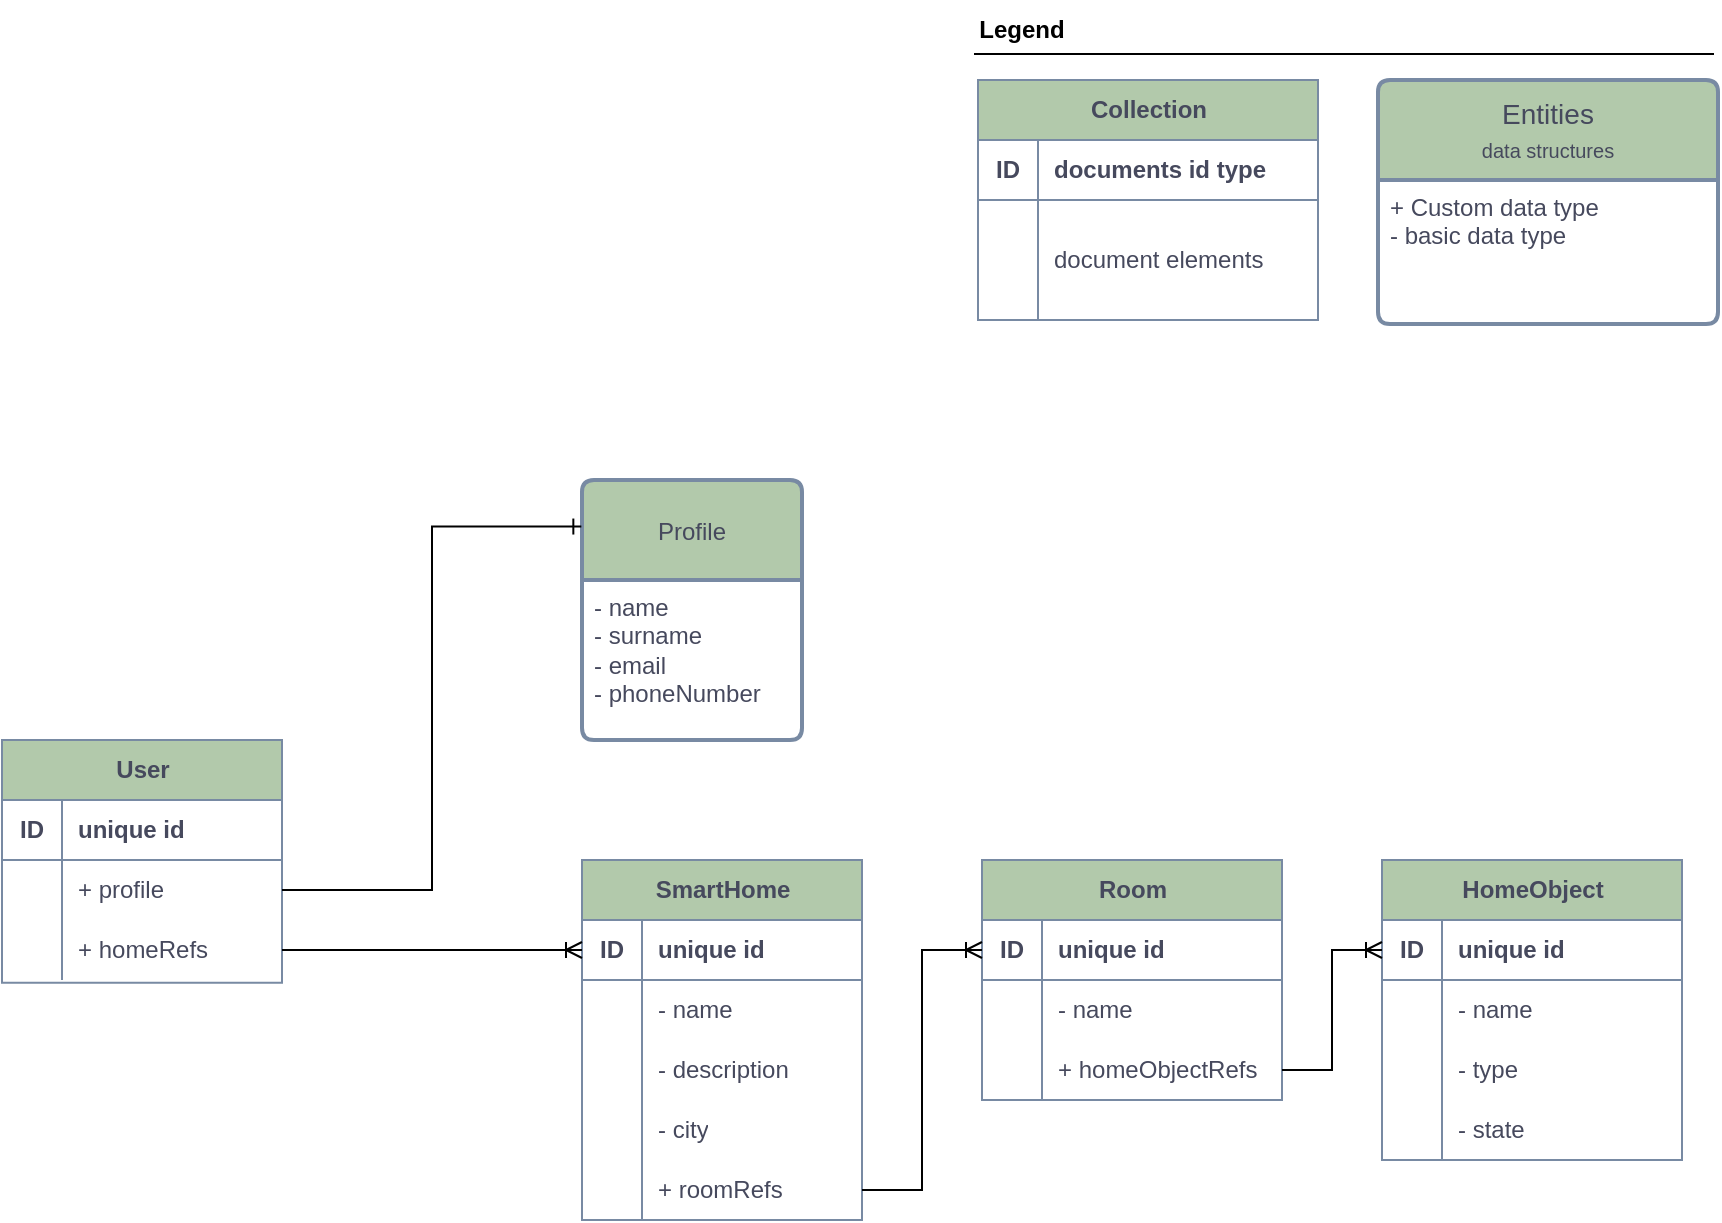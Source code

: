 <mxfile version="24.1.0" type="device">
  <diagram name="Page-1" id="Z_TzAr3nSHGxduuhvRSn">
    <mxGraphModel dx="993" dy="1083" grid="1" gridSize="10" guides="1" tooltips="1" connect="1" arrows="1" fold="1" page="0" pageScale="1" pageWidth="850" pageHeight="1100" math="0" shadow="0">
      <root>
        <mxCell id="0" />
        <mxCell id="1" parent="0" />
        <mxCell id="1yGLQn8M0E5AHU9tDjPZ-1" value="SmartHome" style="shape=table;startSize=30;container=1;collapsible=1;childLayout=tableLayout;fixedRows=1;rowLines=0;fontStyle=1;align=center;resizeLast=1;html=1;labelBackgroundColor=none;fillColor=#B2C9AB;strokeColor=#788AA3;fontColor=#46495D;" parent="1" vertex="1">
          <mxGeometry x="360" y="420" width="140" height="180" as="geometry" />
        </mxCell>
        <mxCell id="1yGLQn8M0E5AHU9tDjPZ-2" value="" style="shape=tableRow;horizontal=0;startSize=0;swimlaneHead=0;swimlaneBody=0;fillColor=none;collapsible=0;dropTarget=0;points=[[0,0.5],[1,0.5]];portConstraint=eastwest;top=0;left=0;right=0;bottom=1;labelBackgroundColor=none;strokeColor=#788AA3;fontColor=#46495D;" parent="1yGLQn8M0E5AHU9tDjPZ-1" vertex="1">
          <mxGeometry y="30" width="140" height="30" as="geometry" />
        </mxCell>
        <mxCell id="1yGLQn8M0E5AHU9tDjPZ-3" value="ID" style="shape=partialRectangle;connectable=0;fillColor=none;top=0;left=0;bottom=0;right=0;fontStyle=1;overflow=hidden;whiteSpace=wrap;html=1;labelBackgroundColor=none;strokeColor=#788AA3;fontColor=#46495D;" parent="1yGLQn8M0E5AHU9tDjPZ-2" vertex="1">
          <mxGeometry width="30" height="30" as="geometry">
            <mxRectangle width="30" height="30" as="alternateBounds" />
          </mxGeometry>
        </mxCell>
        <mxCell id="1yGLQn8M0E5AHU9tDjPZ-4" value="unique id" style="shape=partialRectangle;connectable=0;fillColor=none;top=0;left=0;bottom=0;right=0;align=left;spacingLeft=6;fontStyle=1;overflow=hidden;whiteSpace=wrap;html=1;labelBackgroundColor=none;strokeColor=#788AA3;fontColor=#46495D;" parent="1yGLQn8M0E5AHU9tDjPZ-2" vertex="1">
          <mxGeometry x="30" width="110" height="30" as="geometry">
            <mxRectangle width="110" height="30" as="alternateBounds" />
          </mxGeometry>
        </mxCell>
        <mxCell id="1yGLQn8M0E5AHU9tDjPZ-5" value="" style="shape=tableRow;horizontal=0;startSize=0;swimlaneHead=0;swimlaneBody=0;fillColor=none;collapsible=0;dropTarget=0;points=[[0,0.5],[1,0.5]];portConstraint=eastwest;top=0;left=0;right=0;bottom=0;labelBackgroundColor=none;strokeColor=#788AA3;fontColor=#46495D;" parent="1yGLQn8M0E5AHU9tDjPZ-1" vertex="1">
          <mxGeometry y="60" width="140" height="30" as="geometry" />
        </mxCell>
        <mxCell id="1yGLQn8M0E5AHU9tDjPZ-6" value="" style="shape=partialRectangle;connectable=0;fillColor=none;top=0;left=0;bottom=0;right=0;editable=1;overflow=hidden;whiteSpace=wrap;html=1;labelBackgroundColor=none;strokeColor=#788AA3;fontColor=#46495D;" parent="1yGLQn8M0E5AHU9tDjPZ-5" vertex="1">
          <mxGeometry width="30" height="30" as="geometry">
            <mxRectangle width="30" height="30" as="alternateBounds" />
          </mxGeometry>
        </mxCell>
        <mxCell id="1yGLQn8M0E5AHU9tDjPZ-7" value="- name" style="shape=partialRectangle;connectable=0;top=0;left=0;bottom=0;right=0;align=left;spacingLeft=6;overflow=hidden;whiteSpace=wrap;html=1;labelBackgroundColor=none;fillColor=none;strokeColor=#788AA3;fontColor=#46495D;" parent="1yGLQn8M0E5AHU9tDjPZ-5" vertex="1">
          <mxGeometry x="30" width="110" height="30" as="geometry">
            <mxRectangle width="110" height="30" as="alternateBounds" />
          </mxGeometry>
        </mxCell>
        <mxCell id="1yGLQn8M0E5AHU9tDjPZ-8" value="" style="shape=tableRow;horizontal=0;startSize=0;swimlaneHead=0;swimlaneBody=0;fillColor=none;collapsible=0;dropTarget=0;points=[[0,0.5],[1,0.5]];portConstraint=eastwest;top=0;left=0;right=0;bottom=0;labelBackgroundColor=none;strokeColor=#788AA3;fontColor=#46495D;" parent="1yGLQn8M0E5AHU9tDjPZ-1" vertex="1">
          <mxGeometry y="90" width="140" height="30" as="geometry" />
        </mxCell>
        <mxCell id="1yGLQn8M0E5AHU9tDjPZ-9" value="" style="shape=partialRectangle;connectable=0;fillColor=none;top=0;left=0;bottom=0;right=0;editable=1;overflow=hidden;whiteSpace=wrap;html=1;labelBackgroundColor=none;strokeColor=#788AA3;fontColor=#46495D;" parent="1yGLQn8M0E5AHU9tDjPZ-8" vertex="1">
          <mxGeometry width="30" height="30" as="geometry">
            <mxRectangle width="30" height="30" as="alternateBounds" />
          </mxGeometry>
        </mxCell>
        <mxCell id="1yGLQn8M0E5AHU9tDjPZ-10" value="- description" style="shape=partialRectangle;connectable=0;fillColor=none;top=0;left=0;bottom=0;right=0;align=left;spacingLeft=6;overflow=hidden;whiteSpace=wrap;html=1;labelBackgroundColor=none;strokeColor=#788AA3;fontColor=#46495D;" parent="1yGLQn8M0E5AHU9tDjPZ-8" vertex="1">
          <mxGeometry x="30" width="110" height="30" as="geometry">
            <mxRectangle width="110" height="30" as="alternateBounds" />
          </mxGeometry>
        </mxCell>
        <mxCell id="1yGLQn8M0E5AHU9tDjPZ-11" style="shape=tableRow;horizontal=0;startSize=0;swimlaneHead=0;swimlaneBody=0;fillColor=none;collapsible=0;dropTarget=0;points=[[0,0.5],[1,0.5]];portConstraint=eastwest;top=0;left=0;right=0;bottom=0;labelBackgroundColor=none;strokeColor=#788AA3;fontColor=#46495D;" parent="1yGLQn8M0E5AHU9tDjPZ-1" vertex="1">
          <mxGeometry y="120" width="140" height="30" as="geometry" />
        </mxCell>
        <mxCell id="1yGLQn8M0E5AHU9tDjPZ-12" style="shape=partialRectangle;connectable=0;fillColor=none;top=0;left=0;bottom=0;right=0;editable=1;overflow=hidden;whiteSpace=wrap;html=1;labelBackgroundColor=none;strokeColor=#788AA3;fontColor=#46495D;" parent="1yGLQn8M0E5AHU9tDjPZ-11" vertex="1">
          <mxGeometry width="30" height="30" as="geometry">
            <mxRectangle width="30" height="30" as="alternateBounds" />
          </mxGeometry>
        </mxCell>
        <mxCell id="1yGLQn8M0E5AHU9tDjPZ-13" value="- city" style="shape=partialRectangle;connectable=0;fillColor=none;top=0;left=0;bottom=0;right=0;align=left;spacingLeft=6;overflow=hidden;whiteSpace=wrap;html=1;labelBackgroundColor=none;strokeColor=#788AA3;fontColor=#46495D;" parent="1yGLQn8M0E5AHU9tDjPZ-11" vertex="1">
          <mxGeometry x="30" width="110" height="30" as="geometry">
            <mxRectangle width="110" height="30" as="alternateBounds" />
          </mxGeometry>
        </mxCell>
        <mxCell id="1yGLQn8M0E5AHU9tDjPZ-80" style="shape=tableRow;horizontal=0;startSize=0;swimlaneHead=0;swimlaneBody=0;fillColor=none;collapsible=0;dropTarget=0;points=[[0,0.5],[1,0.5]];portConstraint=eastwest;top=0;left=0;right=0;bottom=0;labelBackgroundColor=none;strokeColor=#788AA3;fontColor=#46495D;" parent="1yGLQn8M0E5AHU9tDjPZ-1" vertex="1">
          <mxGeometry y="150" width="140" height="30" as="geometry" />
        </mxCell>
        <mxCell id="1yGLQn8M0E5AHU9tDjPZ-81" style="shape=partialRectangle;connectable=0;fillColor=none;top=0;left=0;bottom=0;right=0;editable=1;overflow=hidden;whiteSpace=wrap;html=1;labelBackgroundColor=none;strokeColor=#788AA3;fontColor=#46495D;" parent="1yGLQn8M0E5AHU9tDjPZ-80" vertex="1">
          <mxGeometry width="30" height="30" as="geometry">
            <mxRectangle width="30" height="30" as="alternateBounds" />
          </mxGeometry>
        </mxCell>
        <mxCell id="1yGLQn8M0E5AHU9tDjPZ-82" value="+ roomRefs" style="shape=partialRectangle;connectable=0;fillColor=none;top=0;left=0;bottom=0;right=0;align=left;spacingLeft=6;overflow=hidden;whiteSpace=wrap;html=1;labelBackgroundColor=none;strokeColor=#788AA3;fontColor=#46495D;" parent="1yGLQn8M0E5AHU9tDjPZ-80" vertex="1">
          <mxGeometry x="30" width="110" height="30" as="geometry">
            <mxRectangle width="110" height="30" as="alternateBounds" />
          </mxGeometry>
        </mxCell>
        <mxCell id="1yGLQn8M0E5AHU9tDjPZ-29" value="User" style="shape=table;startSize=30;container=1;collapsible=1;childLayout=tableLayout;fixedRows=1;rowLines=0;fontStyle=1;align=center;resizeLast=1;html=1;labelBackgroundColor=none;fillColor=#B2C9AB;strokeColor=#788AA3;fontColor=#46495D;" parent="1" vertex="1">
          <mxGeometry x="70" y="360" width="140" height="121.405" as="geometry" />
        </mxCell>
        <mxCell id="1yGLQn8M0E5AHU9tDjPZ-30" value="" style="shape=tableRow;horizontal=0;startSize=0;swimlaneHead=0;swimlaneBody=0;fillColor=none;collapsible=0;dropTarget=0;points=[[0,0.5],[1,0.5]];portConstraint=eastwest;top=0;left=0;right=0;bottom=1;labelBackgroundColor=none;strokeColor=#788AA3;fontColor=#46495D;" parent="1yGLQn8M0E5AHU9tDjPZ-29" vertex="1">
          <mxGeometry y="30" width="140" height="30" as="geometry" />
        </mxCell>
        <mxCell id="1yGLQn8M0E5AHU9tDjPZ-31" value="ID" style="shape=partialRectangle;connectable=0;fillColor=none;top=0;left=0;bottom=0;right=0;fontStyle=1;overflow=hidden;whiteSpace=wrap;html=1;labelBackgroundColor=none;strokeColor=#788AA3;fontColor=#46495D;" parent="1yGLQn8M0E5AHU9tDjPZ-30" vertex="1">
          <mxGeometry width="30" height="30" as="geometry">
            <mxRectangle width="30" height="30" as="alternateBounds" />
          </mxGeometry>
        </mxCell>
        <mxCell id="1yGLQn8M0E5AHU9tDjPZ-32" value="unique id" style="shape=partialRectangle;connectable=0;fillColor=none;top=0;left=0;bottom=0;right=0;align=left;spacingLeft=6;fontStyle=1;overflow=hidden;whiteSpace=wrap;html=1;labelBackgroundColor=none;strokeColor=#788AA3;fontColor=#46495D;" parent="1yGLQn8M0E5AHU9tDjPZ-30" vertex="1">
          <mxGeometry x="30" width="110" height="30" as="geometry">
            <mxRectangle width="110" height="30" as="alternateBounds" />
          </mxGeometry>
        </mxCell>
        <mxCell id="1yGLQn8M0E5AHU9tDjPZ-33" value="" style="shape=tableRow;horizontal=0;startSize=0;swimlaneHead=0;swimlaneBody=0;fillColor=none;collapsible=0;dropTarget=0;points=[[0,0.5],[1,0.5]];portConstraint=eastwest;top=0;left=0;right=0;bottom=0;labelBackgroundColor=none;strokeColor=#788AA3;fontColor=#46495D;" parent="1yGLQn8M0E5AHU9tDjPZ-29" vertex="1">
          <mxGeometry y="60" width="140" height="30" as="geometry" />
        </mxCell>
        <mxCell id="1yGLQn8M0E5AHU9tDjPZ-34" value="" style="shape=partialRectangle;connectable=0;fillColor=none;top=0;left=0;bottom=0;right=0;editable=1;overflow=hidden;whiteSpace=wrap;html=1;labelBackgroundColor=none;strokeColor=#788AA3;fontColor=#46495D;" parent="1yGLQn8M0E5AHU9tDjPZ-33" vertex="1">
          <mxGeometry width="30" height="30" as="geometry">
            <mxRectangle width="30" height="30" as="alternateBounds" />
          </mxGeometry>
        </mxCell>
        <mxCell id="1yGLQn8M0E5AHU9tDjPZ-35" value="+ profile" style="shape=partialRectangle;connectable=0;top=0;left=0;bottom=0;right=0;align=left;spacingLeft=6;overflow=hidden;whiteSpace=wrap;html=1;labelBackgroundColor=none;fillColor=none;strokeColor=#788AA3;fontColor=#46495D;" parent="1yGLQn8M0E5AHU9tDjPZ-33" vertex="1">
          <mxGeometry x="30" width="110" height="30" as="geometry">
            <mxRectangle width="110" height="30" as="alternateBounds" />
          </mxGeometry>
        </mxCell>
        <mxCell id="1yGLQn8M0E5AHU9tDjPZ-42" style="shape=tableRow;horizontal=0;startSize=0;swimlaneHead=0;swimlaneBody=0;fillColor=none;collapsible=0;dropTarget=0;points=[[0,0.5],[1,0.5]];portConstraint=eastwest;top=0;left=0;right=0;bottom=0;labelBackgroundColor=none;strokeColor=#788AA3;fontColor=#46495D;" parent="1yGLQn8M0E5AHU9tDjPZ-29" vertex="1">
          <mxGeometry y="90" width="140" height="30" as="geometry" />
        </mxCell>
        <mxCell id="1yGLQn8M0E5AHU9tDjPZ-43" style="shape=partialRectangle;connectable=0;fillColor=none;top=0;left=0;bottom=0;right=0;editable=1;overflow=hidden;whiteSpace=wrap;html=1;labelBackgroundColor=none;strokeColor=#788AA3;fontColor=#46495D;" parent="1yGLQn8M0E5AHU9tDjPZ-42" vertex="1">
          <mxGeometry width="30" height="30" as="geometry">
            <mxRectangle width="30" height="30" as="alternateBounds" />
          </mxGeometry>
        </mxCell>
        <mxCell id="1yGLQn8M0E5AHU9tDjPZ-44" value="+ homeRefs" style="shape=partialRectangle;connectable=0;fillColor=none;top=0;left=0;bottom=0;right=0;align=left;spacingLeft=6;overflow=hidden;whiteSpace=wrap;html=1;labelBackgroundColor=none;strokeColor=#788AA3;fontColor=#46495D;" parent="1yGLQn8M0E5AHU9tDjPZ-42" vertex="1">
          <mxGeometry x="30" width="110" height="30" as="geometry">
            <mxRectangle width="110" height="30" as="alternateBounds" />
          </mxGeometry>
        </mxCell>
        <mxCell id="1yGLQn8M0E5AHU9tDjPZ-57" style="edgeStyle=orthogonalEdgeStyle;rounded=0;orthogonalLoop=1;jettySize=auto;html=1;exitX=1;exitY=0.5;exitDx=0;exitDy=0;entryX=0;entryY=0.5;entryDx=0;entryDy=0;endArrow=ERoneToMany;endFill=0;" parent="1" source="1yGLQn8M0E5AHU9tDjPZ-42" target="1yGLQn8M0E5AHU9tDjPZ-2" edge="1">
          <mxGeometry relative="1" as="geometry" />
        </mxCell>
        <mxCell id="1yGLQn8M0E5AHU9tDjPZ-58" value="&lt;font style=&quot;font-size: 12px;&quot;&gt;Profile&lt;/font&gt;" style="swimlane;childLayout=stackLayout;horizontal=1;startSize=50;horizontalStack=0;rounded=1;fontSize=14;fontStyle=0;strokeWidth=2;resizeParent=0;resizeLast=1;shadow=0;dashed=0;align=center;arcSize=4;whiteSpace=wrap;html=1;labelBackgroundColor=none;fillColor=#B2C9AB;strokeColor=#788AA3;fontColor=#46495D;" parent="1" vertex="1">
          <mxGeometry x="360" y="230" width="110" height="130" as="geometry">
            <mxRectangle x="1070" y="190" width="200" height="50" as="alternateBounds" />
          </mxGeometry>
        </mxCell>
        <mxCell id="1yGLQn8M0E5AHU9tDjPZ-59" value="- name&lt;br&gt;- surname&lt;br&gt;- email&lt;br&gt;- phoneNumber" style="align=left;strokeColor=none;fillColor=none;spacingLeft=4;fontSize=12;verticalAlign=top;resizable=0;rotatable=0;part=1;html=1;labelBackgroundColor=none;fontColor=#46495D;" parent="1yGLQn8M0E5AHU9tDjPZ-58" vertex="1">
          <mxGeometry y="50" width="110" height="80" as="geometry" />
        </mxCell>
        <mxCell id="1yGLQn8M0E5AHU9tDjPZ-62" style="edgeStyle=orthogonalEdgeStyle;rounded=0;orthogonalLoop=1;jettySize=auto;html=1;exitX=1;exitY=0.5;exitDx=0;exitDy=0;entryX=-0.003;entryY=0.179;entryDx=0;entryDy=0;entryPerimeter=0;endArrow=ERone;endFill=0;" parent="1" source="1yGLQn8M0E5AHU9tDjPZ-33" target="1yGLQn8M0E5AHU9tDjPZ-58" edge="1">
          <mxGeometry relative="1" as="geometry" />
        </mxCell>
        <mxCell id="1yGLQn8M0E5AHU9tDjPZ-83" value="Room" style="shape=table;startSize=30;container=1;collapsible=1;childLayout=tableLayout;fixedRows=1;rowLines=0;fontStyle=1;align=center;resizeLast=1;html=1;labelBackgroundColor=none;fillColor=#B2C9AB;strokeColor=#788AA3;fontColor=#46495D;" parent="1" vertex="1">
          <mxGeometry x="560" y="420" width="150" height="120" as="geometry" />
        </mxCell>
        <mxCell id="1yGLQn8M0E5AHU9tDjPZ-84" value="" style="shape=tableRow;horizontal=0;startSize=0;swimlaneHead=0;swimlaneBody=0;fillColor=none;collapsible=0;dropTarget=0;points=[[0,0.5],[1,0.5]];portConstraint=eastwest;top=0;left=0;right=0;bottom=1;labelBackgroundColor=none;strokeColor=#788AA3;fontColor=#46495D;" parent="1yGLQn8M0E5AHU9tDjPZ-83" vertex="1">
          <mxGeometry y="30" width="150" height="30" as="geometry" />
        </mxCell>
        <mxCell id="1yGLQn8M0E5AHU9tDjPZ-85" value="ID" style="shape=partialRectangle;connectable=0;fillColor=none;top=0;left=0;bottom=0;right=0;fontStyle=1;overflow=hidden;whiteSpace=wrap;html=1;labelBackgroundColor=none;strokeColor=#788AA3;fontColor=#46495D;" parent="1yGLQn8M0E5AHU9tDjPZ-84" vertex="1">
          <mxGeometry width="30" height="30" as="geometry">
            <mxRectangle width="30" height="30" as="alternateBounds" />
          </mxGeometry>
        </mxCell>
        <mxCell id="1yGLQn8M0E5AHU9tDjPZ-86" value="unique id" style="shape=partialRectangle;connectable=0;fillColor=none;top=0;left=0;bottom=0;right=0;align=left;spacingLeft=6;fontStyle=1;overflow=hidden;whiteSpace=wrap;html=1;labelBackgroundColor=none;strokeColor=#788AA3;fontColor=#46495D;" parent="1yGLQn8M0E5AHU9tDjPZ-84" vertex="1">
          <mxGeometry x="30" width="120" height="30" as="geometry">
            <mxRectangle width="120" height="30" as="alternateBounds" />
          </mxGeometry>
        </mxCell>
        <mxCell id="1yGLQn8M0E5AHU9tDjPZ-87" value="" style="shape=tableRow;horizontal=0;startSize=0;swimlaneHead=0;swimlaneBody=0;fillColor=none;collapsible=0;dropTarget=0;points=[[0,0.5],[1,0.5]];portConstraint=eastwest;top=0;left=0;right=0;bottom=0;labelBackgroundColor=none;strokeColor=#788AA3;fontColor=#46495D;" parent="1yGLQn8M0E5AHU9tDjPZ-83" vertex="1">
          <mxGeometry y="60" width="150" height="30" as="geometry" />
        </mxCell>
        <mxCell id="1yGLQn8M0E5AHU9tDjPZ-88" value="" style="shape=partialRectangle;connectable=0;fillColor=none;top=0;left=0;bottom=0;right=0;editable=1;overflow=hidden;whiteSpace=wrap;html=1;labelBackgroundColor=none;strokeColor=#788AA3;fontColor=#46495D;" parent="1yGLQn8M0E5AHU9tDjPZ-87" vertex="1">
          <mxGeometry width="30" height="30" as="geometry">
            <mxRectangle width="30" height="30" as="alternateBounds" />
          </mxGeometry>
        </mxCell>
        <mxCell id="1yGLQn8M0E5AHU9tDjPZ-89" value="- name" style="shape=partialRectangle;connectable=0;top=0;left=0;bottom=0;right=0;align=left;spacingLeft=6;overflow=hidden;whiteSpace=wrap;html=1;labelBackgroundColor=none;fillColor=none;strokeColor=#788AA3;fontColor=#46495D;" parent="1yGLQn8M0E5AHU9tDjPZ-87" vertex="1">
          <mxGeometry x="30" width="120" height="30" as="geometry">
            <mxRectangle width="120" height="30" as="alternateBounds" />
          </mxGeometry>
        </mxCell>
        <mxCell id="1yGLQn8M0E5AHU9tDjPZ-90" value="" style="shape=tableRow;horizontal=0;startSize=0;swimlaneHead=0;swimlaneBody=0;fillColor=none;collapsible=0;dropTarget=0;points=[[0,0.5],[1,0.5]];portConstraint=eastwest;top=0;left=0;right=0;bottom=0;labelBackgroundColor=none;strokeColor=#788AA3;fontColor=#46495D;" parent="1yGLQn8M0E5AHU9tDjPZ-83" vertex="1">
          <mxGeometry y="90" width="150" height="30" as="geometry" />
        </mxCell>
        <mxCell id="1yGLQn8M0E5AHU9tDjPZ-91" value="" style="shape=partialRectangle;connectable=0;fillColor=none;top=0;left=0;bottom=0;right=0;editable=1;overflow=hidden;whiteSpace=wrap;html=1;labelBackgroundColor=none;strokeColor=#788AA3;fontColor=#46495D;" parent="1yGLQn8M0E5AHU9tDjPZ-90" vertex="1">
          <mxGeometry width="30" height="30" as="geometry">
            <mxRectangle width="30" height="30" as="alternateBounds" />
          </mxGeometry>
        </mxCell>
        <mxCell id="1yGLQn8M0E5AHU9tDjPZ-92" value="+ homeObjectRefs" style="shape=partialRectangle;connectable=0;fillColor=none;top=0;left=0;bottom=0;right=0;align=left;spacingLeft=6;overflow=hidden;whiteSpace=wrap;html=1;labelBackgroundColor=none;strokeColor=#788AA3;fontColor=#46495D;" parent="1yGLQn8M0E5AHU9tDjPZ-90" vertex="1">
          <mxGeometry x="30" width="120" height="30" as="geometry">
            <mxRectangle width="120" height="30" as="alternateBounds" />
          </mxGeometry>
        </mxCell>
        <mxCell id="1yGLQn8M0E5AHU9tDjPZ-99" value="HomeObject" style="shape=table;startSize=30;container=1;collapsible=1;childLayout=tableLayout;fixedRows=1;rowLines=0;fontStyle=1;align=center;resizeLast=1;html=1;labelBackgroundColor=none;fillColor=#B2C9AB;strokeColor=#788AA3;fontColor=#46495D;" parent="1" vertex="1">
          <mxGeometry x="760" y="420" width="150" height="150" as="geometry" />
        </mxCell>
        <mxCell id="1yGLQn8M0E5AHU9tDjPZ-100" value="" style="shape=tableRow;horizontal=0;startSize=0;swimlaneHead=0;swimlaneBody=0;fillColor=none;collapsible=0;dropTarget=0;points=[[0,0.5],[1,0.5]];portConstraint=eastwest;top=0;left=0;right=0;bottom=1;labelBackgroundColor=none;strokeColor=#788AA3;fontColor=#46495D;" parent="1yGLQn8M0E5AHU9tDjPZ-99" vertex="1">
          <mxGeometry y="30" width="150" height="30" as="geometry" />
        </mxCell>
        <mxCell id="1yGLQn8M0E5AHU9tDjPZ-101" value="ID" style="shape=partialRectangle;connectable=0;fillColor=none;top=0;left=0;bottom=0;right=0;fontStyle=1;overflow=hidden;whiteSpace=wrap;html=1;labelBackgroundColor=none;strokeColor=#788AA3;fontColor=#46495D;" parent="1yGLQn8M0E5AHU9tDjPZ-100" vertex="1">
          <mxGeometry width="30" height="30" as="geometry">
            <mxRectangle width="30" height="30" as="alternateBounds" />
          </mxGeometry>
        </mxCell>
        <mxCell id="1yGLQn8M0E5AHU9tDjPZ-102" value="unique id" style="shape=partialRectangle;connectable=0;fillColor=none;top=0;left=0;bottom=0;right=0;align=left;spacingLeft=6;fontStyle=1;overflow=hidden;whiteSpace=wrap;html=1;labelBackgroundColor=none;strokeColor=#788AA3;fontColor=#46495D;" parent="1yGLQn8M0E5AHU9tDjPZ-100" vertex="1">
          <mxGeometry x="30" width="120" height="30" as="geometry">
            <mxRectangle width="120" height="30" as="alternateBounds" />
          </mxGeometry>
        </mxCell>
        <mxCell id="1yGLQn8M0E5AHU9tDjPZ-103" value="" style="shape=tableRow;horizontal=0;startSize=0;swimlaneHead=0;swimlaneBody=0;fillColor=none;collapsible=0;dropTarget=0;points=[[0,0.5],[1,0.5]];portConstraint=eastwest;top=0;left=0;right=0;bottom=0;labelBackgroundColor=none;strokeColor=#788AA3;fontColor=#46495D;" parent="1yGLQn8M0E5AHU9tDjPZ-99" vertex="1">
          <mxGeometry y="60" width="150" height="30" as="geometry" />
        </mxCell>
        <mxCell id="1yGLQn8M0E5AHU9tDjPZ-104" value="" style="shape=partialRectangle;connectable=0;fillColor=none;top=0;left=0;bottom=0;right=0;editable=1;overflow=hidden;whiteSpace=wrap;html=1;labelBackgroundColor=none;strokeColor=#788AA3;fontColor=#46495D;" parent="1yGLQn8M0E5AHU9tDjPZ-103" vertex="1">
          <mxGeometry width="30" height="30" as="geometry">
            <mxRectangle width="30" height="30" as="alternateBounds" />
          </mxGeometry>
        </mxCell>
        <mxCell id="1yGLQn8M0E5AHU9tDjPZ-105" value="- name" style="shape=partialRectangle;connectable=0;top=0;left=0;bottom=0;right=0;align=left;spacingLeft=6;overflow=hidden;whiteSpace=wrap;html=1;labelBackgroundColor=none;fillColor=none;strokeColor=#788AA3;fontColor=#46495D;" parent="1yGLQn8M0E5AHU9tDjPZ-103" vertex="1">
          <mxGeometry x="30" width="120" height="30" as="geometry">
            <mxRectangle width="120" height="30" as="alternateBounds" />
          </mxGeometry>
        </mxCell>
        <mxCell id="1yGLQn8M0E5AHU9tDjPZ-106" value="" style="shape=tableRow;horizontal=0;startSize=0;swimlaneHead=0;swimlaneBody=0;fillColor=none;collapsible=0;dropTarget=0;points=[[0,0.5],[1,0.5]];portConstraint=eastwest;top=0;left=0;right=0;bottom=0;labelBackgroundColor=none;strokeColor=#788AA3;fontColor=#46495D;" parent="1yGLQn8M0E5AHU9tDjPZ-99" vertex="1">
          <mxGeometry y="90" width="150" height="30" as="geometry" />
        </mxCell>
        <mxCell id="1yGLQn8M0E5AHU9tDjPZ-107" value="" style="shape=partialRectangle;connectable=0;fillColor=none;top=0;left=0;bottom=0;right=0;editable=1;overflow=hidden;whiteSpace=wrap;html=1;labelBackgroundColor=none;strokeColor=#788AA3;fontColor=#46495D;" parent="1yGLQn8M0E5AHU9tDjPZ-106" vertex="1">
          <mxGeometry width="30" height="30" as="geometry">
            <mxRectangle width="30" height="30" as="alternateBounds" />
          </mxGeometry>
        </mxCell>
        <mxCell id="1yGLQn8M0E5AHU9tDjPZ-108" value="- type" style="shape=partialRectangle;connectable=0;fillColor=none;top=0;left=0;bottom=0;right=0;align=left;spacingLeft=6;overflow=hidden;whiteSpace=wrap;html=1;labelBackgroundColor=none;strokeColor=#788AA3;fontColor=#46495D;" parent="1yGLQn8M0E5AHU9tDjPZ-106" vertex="1">
          <mxGeometry x="30" width="120" height="30" as="geometry">
            <mxRectangle width="120" height="30" as="alternateBounds" />
          </mxGeometry>
        </mxCell>
        <mxCell id="1yGLQn8M0E5AHU9tDjPZ-109" value="" style="shape=tableRow;horizontal=0;startSize=0;swimlaneHead=0;swimlaneBody=0;fillColor=none;collapsible=0;dropTarget=0;points=[[0,0.5],[1,0.5]];portConstraint=eastwest;top=0;left=0;right=0;bottom=0;labelBackgroundColor=none;strokeColor=#788AA3;fontColor=#46495D;" parent="1yGLQn8M0E5AHU9tDjPZ-99" vertex="1">
          <mxGeometry y="120" width="150" height="30" as="geometry" />
        </mxCell>
        <mxCell id="1yGLQn8M0E5AHU9tDjPZ-110" value="" style="shape=partialRectangle;connectable=0;fillColor=none;top=0;left=0;bottom=0;right=0;editable=1;overflow=hidden;whiteSpace=wrap;html=1;labelBackgroundColor=none;strokeColor=#788AA3;fontColor=#46495D;" parent="1yGLQn8M0E5AHU9tDjPZ-109" vertex="1">
          <mxGeometry width="30" height="30" as="geometry">
            <mxRectangle width="30" height="30" as="alternateBounds" />
          </mxGeometry>
        </mxCell>
        <mxCell id="1yGLQn8M0E5AHU9tDjPZ-111" value="- state" style="shape=partialRectangle;connectable=0;fillColor=none;top=0;left=0;bottom=0;right=0;align=left;spacingLeft=6;overflow=hidden;whiteSpace=wrap;html=1;labelBackgroundColor=none;strokeColor=#788AA3;fontColor=#46495D;" parent="1yGLQn8M0E5AHU9tDjPZ-109" vertex="1">
          <mxGeometry x="30" width="120" height="30" as="geometry">
            <mxRectangle width="120" height="30" as="alternateBounds" />
          </mxGeometry>
        </mxCell>
        <mxCell id="1yGLQn8M0E5AHU9tDjPZ-112" style="edgeStyle=orthogonalEdgeStyle;rounded=0;orthogonalLoop=1;jettySize=auto;html=1;exitX=1;exitY=0.5;exitDx=0;exitDy=0;entryX=0;entryY=0.5;entryDx=0;entryDy=0;endArrow=ERoneToMany;endFill=0;" parent="1" source="1yGLQn8M0E5AHU9tDjPZ-80" target="1yGLQn8M0E5AHU9tDjPZ-84" edge="1">
          <mxGeometry relative="1" as="geometry" />
        </mxCell>
        <mxCell id="1yGLQn8M0E5AHU9tDjPZ-113" style="edgeStyle=orthogonalEdgeStyle;rounded=0;orthogonalLoop=1;jettySize=auto;html=1;exitX=1;exitY=0.5;exitDx=0;exitDy=0;entryX=0;entryY=0.5;entryDx=0;entryDy=0;endArrow=ERoneToMany;endFill=0;" parent="1" source="1yGLQn8M0E5AHU9tDjPZ-90" target="1yGLQn8M0E5AHU9tDjPZ-100" edge="1">
          <mxGeometry relative="1" as="geometry" />
        </mxCell>
        <mxCell id="1yGLQn8M0E5AHU9tDjPZ-114" value="Collection" style="shape=table;startSize=30;container=1;collapsible=1;childLayout=tableLayout;fixedRows=1;rowLines=0;fontStyle=1;align=center;resizeLast=1;html=1;labelBackgroundColor=none;fillColor=#B2C9AB;strokeColor=#788AA3;fontColor=#46495D;" parent="1" vertex="1">
          <mxGeometry x="558" y="30" width="170" height="120" as="geometry" />
        </mxCell>
        <mxCell id="1yGLQn8M0E5AHU9tDjPZ-115" value="" style="shape=tableRow;horizontal=0;startSize=0;swimlaneHead=0;swimlaneBody=0;fillColor=none;collapsible=0;dropTarget=0;points=[[0,0.5],[1,0.5]];portConstraint=eastwest;top=0;left=0;right=0;bottom=1;labelBackgroundColor=none;strokeColor=#788AA3;fontColor=#46495D;" parent="1yGLQn8M0E5AHU9tDjPZ-114" vertex="1">
          <mxGeometry y="30" width="170" height="30" as="geometry" />
        </mxCell>
        <mxCell id="1yGLQn8M0E5AHU9tDjPZ-116" value="ID" style="shape=partialRectangle;connectable=0;fillColor=none;top=0;left=0;bottom=0;right=0;fontStyle=1;overflow=hidden;whiteSpace=wrap;html=1;labelBackgroundColor=none;strokeColor=#788AA3;fontColor=#46495D;" parent="1yGLQn8M0E5AHU9tDjPZ-115" vertex="1">
          <mxGeometry width="30" height="30" as="geometry">
            <mxRectangle width="30" height="30" as="alternateBounds" />
          </mxGeometry>
        </mxCell>
        <mxCell id="1yGLQn8M0E5AHU9tDjPZ-117" value="documents id type" style="shape=partialRectangle;connectable=0;fillColor=none;top=0;left=0;bottom=0;right=0;align=left;spacingLeft=6;fontStyle=1;overflow=hidden;whiteSpace=wrap;html=1;labelBackgroundColor=none;strokeColor=#788AA3;fontColor=#46495D;" parent="1yGLQn8M0E5AHU9tDjPZ-115" vertex="1">
          <mxGeometry x="30" width="140" height="30" as="geometry">
            <mxRectangle width="140" height="30" as="alternateBounds" />
          </mxGeometry>
        </mxCell>
        <mxCell id="1yGLQn8M0E5AHU9tDjPZ-121" value="" style="shape=tableRow;horizontal=0;startSize=0;swimlaneHead=0;swimlaneBody=0;fillColor=none;collapsible=0;dropTarget=0;points=[[0,0.5],[1,0.5]];portConstraint=eastwest;top=0;left=0;right=0;bottom=0;labelBackgroundColor=none;strokeColor=#788AA3;fontColor=#46495D;" parent="1yGLQn8M0E5AHU9tDjPZ-114" vertex="1">
          <mxGeometry y="60" width="170" height="60" as="geometry" />
        </mxCell>
        <mxCell id="1yGLQn8M0E5AHU9tDjPZ-122" value="" style="shape=partialRectangle;connectable=0;fillColor=none;top=0;left=0;bottom=0;right=0;editable=1;overflow=hidden;whiteSpace=wrap;html=1;labelBackgroundColor=none;strokeColor=#788AA3;fontColor=#46495D;" parent="1yGLQn8M0E5AHU9tDjPZ-121" vertex="1">
          <mxGeometry width="30" height="60" as="geometry">
            <mxRectangle width="30" height="60" as="alternateBounds" />
          </mxGeometry>
        </mxCell>
        <mxCell id="1yGLQn8M0E5AHU9tDjPZ-123" value="document elements" style="shape=partialRectangle;connectable=0;top=0;left=0;bottom=0;right=0;align=left;spacingLeft=6;overflow=hidden;whiteSpace=wrap;html=1;labelBackgroundColor=none;fillColor=none;strokeColor=#788AA3;fontColor=#46495D;" parent="1yGLQn8M0E5AHU9tDjPZ-121" vertex="1">
          <mxGeometry x="30" width="140" height="60" as="geometry">
            <mxRectangle width="140" height="60" as="alternateBounds" />
          </mxGeometry>
        </mxCell>
        <mxCell id="1yGLQn8M0E5AHU9tDjPZ-124" value="Entities&lt;br&gt;&lt;font style=&quot;font-size: 10px;&quot;&gt;data structures&lt;/font&gt;" style="swimlane;childLayout=stackLayout;horizontal=1;startSize=50;horizontalStack=0;rounded=1;fontSize=14;fontStyle=0;strokeWidth=2;resizeParent=0;resizeLast=1;shadow=0;dashed=0;align=center;arcSize=4;whiteSpace=wrap;html=1;labelBackgroundColor=none;fillColor=#B2C9AB;strokeColor=#788AA3;fontColor=#46495D;" parent="1" vertex="1">
          <mxGeometry x="758" y="30" width="170" height="122" as="geometry">
            <mxRectangle x="1070" y="260" width="220" height="50" as="alternateBounds" />
          </mxGeometry>
        </mxCell>
        <mxCell id="1yGLQn8M0E5AHU9tDjPZ-125" value="+ Custom data type&lt;br&gt;- basic data type" style="align=left;strokeColor=none;fillColor=none;spacingLeft=4;fontSize=12;verticalAlign=top;resizable=0;rotatable=0;part=1;html=1;labelBackgroundColor=none;fontColor=#46495D;" parent="1yGLQn8M0E5AHU9tDjPZ-124" vertex="1">
          <mxGeometry y="50" width="170" height="72" as="geometry" />
        </mxCell>
        <mxCell id="1yGLQn8M0E5AHU9tDjPZ-126" value="Legend" style="text;html=1;strokeColor=none;fillColor=none;align=center;verticalAlign=middle;whiteSpace=wrap;rounded=0;fontStyle=1" parent="1" vertex="1">
          <mxGeometry x="550" y="-10" width="60" height="30" as="geometry" />
        </mxCell>
        <mxCell id="1yGLQn8M0E5AHU9tDjPZ-127" value="" style="endArrow=none;html=1;rounded=0;" parent="1" edge="1">
          <mxGeometry width="50" height="50" relative="1" as="geometry">
            <mxPoint x="556" y="17" as="sourcePoint" />
            <mxPoint x="926" y="17" as="targetPoint" />
          </mxGeometry>
        </mxCell>
      </root>
    </mxGraphModel>
  </diagram>
</mxfile>
